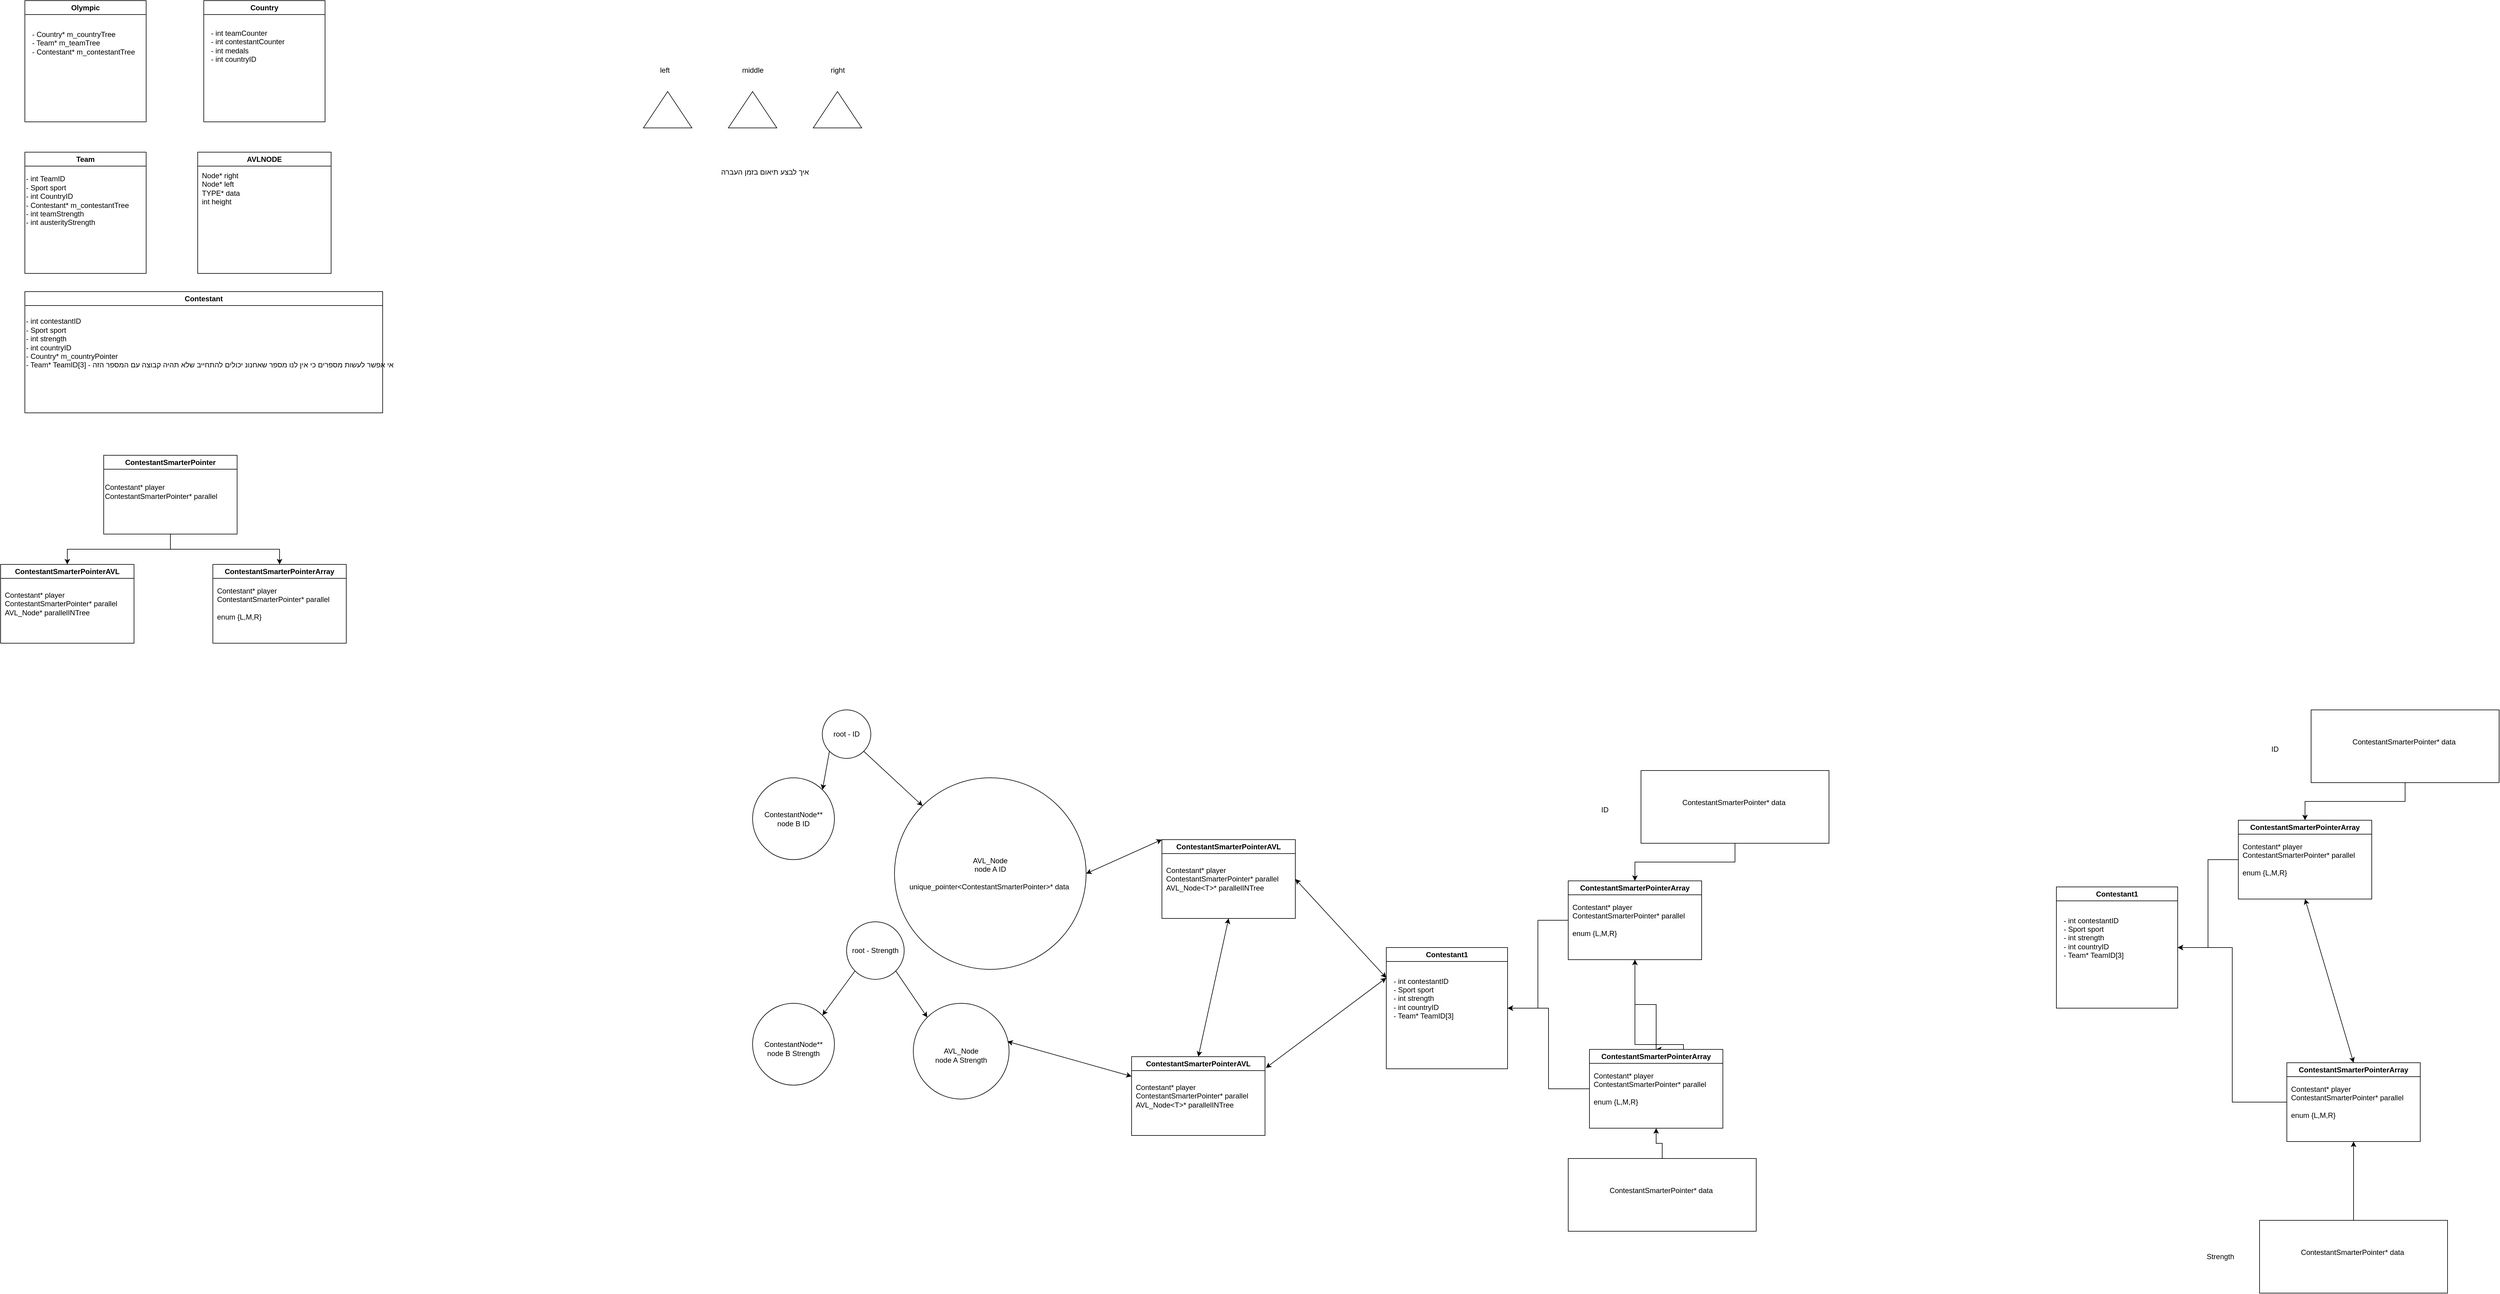 <mxfile version="23.1.5" type="device">
  <diagram name="Class digrams" id="4H7O5t1QDAGb7dw0we2P">
    <mxGraphModel dx="530" dy="702" grid="1" gridSize="10" guides="1" tooltips="1" connect="1" arrows="1" fold="1" page="1" pageScale="1" pageWidth="850" pageHeight="1100" math="0" shadow="0">
      <root>
        <mxCell id="0" />
        <mxCell id="1" parent="0" />
        <mxCell id="T2zxaJ50x-dEuRoKM8ko-1" value="Olympic" style="swimlane;whiteSpace=wrap;html=1;" parent="1" vertex="1">
          <mxGeometry x="130" y="90" width="200" height="200" as="geometry" />
        </mxCell>
        <mxCell id="T2zxaJ50x-dEuRoKM8ko-5" value="- Country* m_countryTree&lt;br&gt;- Team* m_teamTree&lt;br&gt;- Contestant* m_contestantTree&lt;br&gt;" style="text;html=1;align=left;verticalAlign=middle;resizable=0;points=[];autosize=1;strokeColor=none;fillColor=none;" parent="T2zxaJ50x-dEuRoKM8ko-1" vertex="1">
          <mxGeometry x="10" y="40" width="180" height="60" as="geometry" />
        </mxCell>
        <mxCell id="T2zxaJ50x-dEuRoKM8ko-2" value="Country" style="swimlane;whiteSpace=wrap;html=1;" parent="1" vertex="1">
          <mxGeometry x="425" y="90" width="200" height="200" as="geometry" />
        </mxCell>
        <mxCell id="T2zxaJ50x-dEuRoKM8ko-7" value="- int teamCounter&lt;br&gt;- int contestantCounter&lt;br&gt;- int medals&lt;br&gt;- int countryID" style="text;html=1;align=left;verticalAlign=middle;resizable=0;points=[];autosize=1;strokeColor=none;fillColor=none;" parent="T2zxaJ50x-dEuRoKM8ko-2" vertex="1">
          <mxGeometry x="10" y="40" width="140" height="70" as="geometry" />
        </mxCell>
        <mxCell id="T2zxaJ50x-dEuRoKM8ko-3" value="Team" style="swimlane;whiteSpace=wrap;html=1;" parent="1" vertex="1">
          <mxGeometry x="130" y="340" width="200" height="200" as="geometry" />
        </mxCell>
        <mxCell id="T2zxaJ50x-dEuRoKM8ko-6" value="- int TeamID&lt;br&gt;- Sport sport&lt;br&gt;- int CountryID&lt;br&gt;- Contestant* m_contestantTree&lt;br&gt;- int teamStrength&lt;br&gt;- int austerityStrength" style="text;html=1;align=left;verticalAlign=middle;resizable=0;points=[];autosize=1;strokeColor=none;fillColor=none;" parent="T2zxaJ50x-dEuRoKM8ko-3" vertex="1">
          <mxGeometry y="30" width="180" height="100" as="geometry" />
        </mxCell>
        <mxCell id="T2zxaJ50x-dEuRoKM8ko-4" value="Contestant" style="swimlane;whiteSpace=wrap;html=1;" parent="1" vertex="1">
          <mxGeometry x="130" y="570" width="590" height="200" as="geometry" />
        </mxCell>
        <mxCell id="T2zxaJ50x-dEuRoKM8ko-8" value="- int contestantID&lt;br&gt;- Sport sport&lt;br&gt;- int strength&lt;br&gt;- int countryID&lt;br&gt;- Country*&amp;nbsp;m_countryPointer&lt;br&gt;- Team* TeamID[3] - אי אפשר לעשות מספרים כי אין לנו מספר שאחנונ יכולים להתחייב שלא תהיה קבוצה עם המספר הזה" style="text;html=1;align=left;verticalAlign=middle;resizable=0;points=[];autosize=1;strokeColor=none;fillColor=none;" parent="T2zxaJ50x-dEuRoKM8ko-4" vertex="1">
          <mxGeometry y="35" width="590" height="100" as="geometry" />
        </mxCell>
        <mxCell id="T2zxaJ50x-dEuRoKM8ko-18" value="" style="triangle;whiteSpace=wrap;html=1;rotation=-90;" parent="1" vertex="1">
          <mxGeometry x="1160" y="230" width="60" height="80" as="geometry" />
        </mxCell>
        <mxCell id="T2zxaJ50x-dEuRoKM8ko-19" value="" style="triangle;whiteSpace=wrap;html=1;rotation=-90;" parent="1" vertex="1">
          <mxGeometry x="1300" y="230" width="60" height="80" as="geometry" />
        </mxCell>
        <mxCell id="T2zxaJ50x-dEuRoKM8ko-20" value="" style="triangle;whiteSpace=wrap;html=1;rotation=-90;" parent="1" vertex="1">
          <mxGeometry x="1440" y="230" width="60" height="80" as="geometry" />
        </mxCell>
        <mxCell id="T2zxaJ50x-dEuRoKM8ko-21" value="left" style="text;html=1;align=center;verticalAlign=middle;resizable=0;points=[];autosize=1;strokeColor=none;fillColor=none;" parent="1" vertex="1">
          <mxGeometry x="1165" y="190" width="40" height="30" as="geometry" />
        </mxCell>
        <mxCell id="T2zxaJ50x-dEuRoKM8ko-22" value="middle" style="text;html=1;align=center;verticalAlign=middle;resizable=0;points=[];autosize=1;strokeColor=none;fillColor=none;" parent="1" vertex="1">
          <mxGeometry x="1300" y="190" width="60" height="30" as="geometry" />
        </mxCell>
        <mxCell id="T2zxaJ50x-dEuRoKM8ko-23" value="right" style="text;html=1;align=center;verticalAlign=middle;resizable=0;points=[];autosize=1;strokeColor=none;fillColor=none;" parent="1" vertex="1">
          <mxGeometry x="1445" y="190" width="50" height="30" as="geometry" />
        </mxCell>
        <mxCell id="N83IAVNiODU6X3ACAAQW-1" value="AVLNODE" style="swimlane;whiteSpace=wrap;html=1;" parent="1" vertex="1">
          <mxGeometry x="415" y="340" width="220" height="200" as="geometry" />
        </mxCell>
        <mxCell id="N83IAVNiODU6X3ACAAQW-2" value="Node* right&lt;br&gt;Node*&amp;nbsp;left&lt;br&gt;TYPE* data&lt;br&gt;int height" style="text;html=1;align=left;verticalAlign=middle;resizable=0;points=[];autosize=1;strokeColor=none;fillColor=none;" parent="N83IAVNiODU6X3ACAAQW-1" vertex="1">
          <mxGeometry x="5" y="25" width="90" height="70" as="geometry" />
        </mxCell>
        <mxCell id="ulZXFaWOzzicwTLMzDGT-1" value="root - ID" style="ellipse;whiteSpace=wrap;html=1;aspect=fixed;" parent="1" vertex="1">
          <mxGeometry x="1445" y="1260" width="80" height="80" as="geometry" />
        </mxCell>
        <mxCell id="ulZXFaWOzzicwTLMzDGT-3" value="AVL_Node&lt;br&gt;node A ID&lt;br&gt;&lt;br&gt;unique_pointer&amp;lt;ContestantSmarterPointer&amp;gt;* data&amp;nbsp;" style="ellipse;whiteSpace=wrap;html=1;aspect=fixed;" parent="1" vertex="1">
          <mxGeometry x="1564" y="1372" width="316" height="316" as="geometry" />
        </mxCell>
        <mxCell id="ulZXFaWOzzicwTLMzDGT-5" value="" style="endArrow=classic;html=1;rounded=0;exitX=0;exitY=1;exitDx=0;exitDy=0;entryX=1;entryY=0;entryDx=0;entryDy=0;" parent="1" source="ulZXFaWOzzicwTLMzDGT-1" target="ulZXFaWOzzicwTLMzDGT-9" edge="1">
          <mxGeometry width="50" height="50" relative="1" as="geometry">
            <mxPoint x="1465" y="1482" as="sourcePoint" />
            <mxPoint x="1453.284" y="1483.716" as="targetPoint" />
          </mxGeometry>
        </mxCell>
        <mxCell id="ulZXFaWOzzicwTLMzDGT-7" value="" style="endArrow=classic;html=1;rounded=0;exitX=1;exitY=1;exitDx=0;exitDy=0;entryX=0;entryY=0;entryDx=0;entryDy=0;" parent="1" source="ulZXFaWOzzicwTLMzDGT-1" target="ulZXFaWOzzicwTLMzDGT-3" edge="1">
          <mxGeometry width="50" height="50" relative="1" as="geometry">
            <mxPoint x="1575" y="1452" as="sourcePoint" />
            <mxPoint x="1625" y="1402" as="targetPoint" />
          </mxGeometry>
        </mxCell>
        <mxCell id="ulZXFaWOzzicwTLMzDGT-8" value="איך לבצע תיאום בזמן העברה" style="text;html=1;align=center;verticalAlign=middle;resizable=0;points=[];autosize=1;strokeColor=none;fillColor=none;" parent="1" vertex="1">
          <mxGeometry x="1270" y="358" width="160" height="30" as="geometry" />
        </mxCell>
        <mxCell id="ulZXFaWOzzicwTLMzDGT-9" value="ContestantNode**&lt;br style=&quot;border-color: var(--border-color);&quot;&gt;node B ID" style="ellipse;whiteSpace=wrap;html=1;aspect=fixed;" parent="1" vertex="1">
          <mxGeometry x="1330" y="1372" width="135" height="135" as="geometry" />
        </mxCell>
        <mxCell id="ulZXFaWOzzicwTLMzDGT-10" value="root - Strength" style="ellipse;whiteSpace=wrap;html=1;aspect=fixed;" parent="1" vertex="1">
          <mxGeometry x="1485" y="1609.5" width="95" height="95" as="geometry" />
        </mxCell>
        <mxCell id="ulZXFaWOzzicwTLMzDGT-11" value="&lt;br&gt;AVL_Node&lt;br style=&quot;border-color: var(--border-color); color: rgb(0, 0, 0); font-family: Helvetica; font-size: 12px; font-style: normal; font-variant-ligatures: normal; font-variant-caps: normal; font-weight: 400; letter-spacing: normal; orphans: 2; text-align: center; text-indent: 0px; text-transform: none; widows: 2; word-spacing: 0px; -webkit-text-stroke-width: 0px; background-color: rgb(251, 251, 251); text-decoration-thickness: initial; text-decoration-style: initial; text-decoration-color: initial;&quot;&gt;node A Strength" style="ellipse;whiteSpace=wrap;html=1;aspect=fixed;" parent="1" vertex="1">
          <mxGeometry x="1595" y="1744" width="158" height="158" as="geometry" />
        </mxCell>
        <mxCell id="ulZXFaWOzzicwTLMzDGT-12" value="" style="endArrow=classic;html=1;rounded=0;exitX=0;exitY=1;exitDx=0;exitDy=0;entryX=1;entryY=0;entryDx=0;entryDy=0;" parent="1" source="ulZXFaWOzzicwTLMzDGT-10" target="ulZXFaWOzzicwTLMzDGT-15" edge="1">
          <mxGeometry width="50" height="50" relative="1" as="geometry">
            <mxPoint x="1465" y="1774" as="sourcePoint" />
            <mxPoint x="1453.284" y="1775.716" as="targetPoint" />
          </mxGeometry>
        </mxCell>
        <mxCell id="ulZXFaWOzzicwTLMzDGT-15" value="&lt;br style=&quot;border-color: var(--border-color);&quot;&gt;ContestantNode**&lt;br style=&quot;border-color: var(--border-color);&quot;&gt;&lt;span style=&quot;border-color: var(--border-color);&quot;&gt;node B Strength&lt;/span&gt;" style="ellipse;whiteSpace=wrap;html=1;aspect=fixed;" parent="1" vertex="1">
          <mxGeometry x="1330" y="1744" width="135" height="135" as="geometry" />
        </mxCell>
        <mxCell id="ulZXFaWOzzicwTLMzDGT-17" value="Contestant1" style="swimlane;whiteSpace=wrap;html=1;" parent="1" vertex="1">
          <mxGeometry x="3480" y="1552" width="200" height="200" as="geometry" />
        </mxCell>
        <mxCell id="ulZXFaWOzzicwTLMzDGT-70" value="- int contestantID&lt;br style=&quot;border-color: var(--border-color);&quot;&gt;&lt;span style=&quot;&quot;&gt;- Sport sport&lt;/span&gt;&lt;br style=&quot;border-color: var(--border-color);&quot;&gt;&lt;span style=&quot;&quot;&gt;- int strength&lt;/span&gt;&lt;br style=&quot;border-color: var(--border-color);&quot;&gt;&lt;span style=&quot;&quot;&gt;- int countryID&lt;/span&gt;&lt;br style=&quot;border-color: var(--border-color);&quot;&gt;&lt;span style=&quot;&quot;&gt;- Team* TeamID[3]&lt;/span&gt;" style="text;html=1;align=left;verticalAlign=middle;resizable=0;points=[];autosize=1;strokeColor=none;fillColor=none;" parent="ulZXFaWOzzicwTLMzDGT-17" vertex="1">
          <mxGeometry x="10" y="39" width="120" height="90" as="geometry" />
        </mxCell>
        <mxCell id="ulZXFaWOzzicwTLMzDGT-46" value="" style="endArrow=classic;html=1;rounded=0;exitX=1;exitY=1;exitDx=0;exitDy=0;entryX=0;entryY=0;entryDx=0;entryDy=0;" parent="1" source="ulZXFaWOzzicwTLMzDGT-10" target="ulZXFaWOzzicwTLMzDGT-11" edge="1">
          <mxGeometry width="50" height="50" relative="1" as="geometry">
            <mxPoint x="1565" y="1722" as="sourcePoint" />
            <mxPoint x="1533" y="1784" as="targetPoint" />
          </mxGeometry>
        </mxCell>
        <mxCell id="ulZXFaWOzzicwTLMzDGT-101" value="ContestantSmarterPointerArray" style="swimlane;whiteSpace=wrap;html=1;" parent="1" vertex="1">
          <mxGeometry x="440" y="1020" width="220" height="130" as="geometry" />
        </mxCell>
        <mxCell id="ulZXFaWOzzicwTLMzDGT-102" value="Contestant* player&lt;br&gt;ContestantSmarterPointer* parallel&lt;br&gt;&lt;br&gt;enum {L,M,R}" style="text;html=1;align=left;verticalAlign=middle;resizable=0;points=[];autosize=1;strokeColor=none;fillColor=none;" parent="ulZXFaWOzzicwTLMzDGT-101" vertex="1">
          <mxGeometry x="5" y="30" width="210" height="70" as="geometry" />
        </mxCell>
        <mxCell id="ulZXFaWOzzicwTLMzDGT-103" value="ContestantSmarterPointerAVL" style="swimlane;whiteSpace=wrap;html=1;" parent="1" vertex="1">
          <mxGeometry x="90" y="1020" width="220" height="130" as="geometry" />
        </mxCell>
        <mxCell id="ulZXFaWOzzicwTLMzDGT-104" value="Contestant* player&lt;br&gt;ContestantSmarterPointer* parallel&lt;br&gt;AVL_Node* parallelINTree" style="text;html=1;align=left;verticalAlign=middle;resizable=0;points=[];autosize=1;strokeColor=none;fillColor=none;" parent="ulZXFaWOzzicwTLMzDGT-103" vertex="1">
          <mxGeometry x="5" y="35" width="210" height="60" as="geometry" />
        </mxCell>
        <mxCell id="ulZXFaWOzzicwTLMzDGT-106" value="ContestantSmarterPointer" style="swimlane;whiteSpace=wrap;html=1;" parent="1" vertex="1">
          <mxGeometry x="260" y="840" width="220" height="130" as="geometry" />
        </mxCell>
        <mxCell id="ulZXFaWOzzicwTLMzDGT-107" value="Contestant* player&lt;br&gt;ContestantSmarterPointer* parallel" style="text;html=1;align=left;verticalAlign=middle;resizable=0;points=[];autosize=1;strokeColor=none;fillColor=none;" parent="ulZXFaWOzzicwTLMzDGT-106" vertex="1">
          <mxGeometry y="40" width="210" height="40" as="geometry" />
        </mxCell>
        <mxCell id="ulZXFaWOzzicwTLMzDGT-108" style="edgeStyle=orthogonalEdgeStyle;rounded=0;orthogonalLoop=1;jettySize=auto;html=1;" parent="1" source="ulZXFaWOzzicwTLMzDGT-106" target="ulZXFaWOzzicwTLMzDGT-103" edge="1">
          <mxGeometry relative="1" as="geometry" />
        </mxCell>
        <mxCell id="ulZXFaWOzzicwTLMzDGT-109" style="edgeStyle=orthogonalEdgeStyle;rounded=0;orthogonalLoop=1;jettySize=auto;html=1;exitX=0.5;exitY=1;exitDx=0;exitDy=0;" parent="1" source="ulZXFaWOzzicwTLMzDGT-106" target="ulZXFaWOzzicwTLMzDGT-101" edge="1">
          <mxGeometry relative="1" as="geometry">
            <mxPoint x="557" y="1023" as="targetPoint" />
          </mxGeometry>
        </mxCell>
        <mxCell id="ulZXFaWOzzicwTLMzDGT-115" style="edgeStyle=orthogonalEdgeStyle;rounded=0;orthogonalLoop=1;jettySize=auto;html=1;entryX=1;entryY=0.5;entryDx=0;entryDy=0;" parent="1" source="ulZXFaWOzzicwTLMzDGT-111" target="ulZXFaWOzzicwTLMzDGT-17" edge="1">
          <mxGeometry relative="1" as="geometry" />
        </mxCell>
        <mxCell id="ulZXFaWOzzicwTLMzDGT-111" value="ContestantSmarterPointerArray" style="swimlane;whiteSpace=wrap;html=1;" parent="1" vertex="1">
          <mxGeometry x="3780" y="1442" width="220" height="130" as="geometry" />
        </mxCell>
        <mxCell id="ulZXFaWOzzicwTLMzDGT-112" value="Contestant* player&lt;br&gt;ContestantSmarterPointer* parallel&lt;br&gt;&lt;br&gt;enum {L,M,R}" style="text;html=1;align=left;verticalAlign=middle;resizable=0;points=[];autosize=1;strokeColor=none;fillColor=none;" parent="ulZXFaWOzzicwTLMzDGT-111" vertex="1">
          <mxGeometry x="5" y="30" width="210" height="70" as="geometry" />
        </mxCell>
        <mxCell id="ulZXFaWOzzicwTLMzDGT-120" style="edgeStyle=orthogonalEdgeStyle;rounded=0;orthogonalLoop=1;jettySize=auto;html=1;entryX=0.5;entryY=0;entryDx=0;entryDy=0;" parent="1" source="ulZXFaWOzzicwTLMzDGT-119" target="ulZXFaWOzzicwTLMzDGT-111" edge="1">
          <mxGeometry relative="1" as="geometry" />
        </mxCell>
        <mxCell id="ulZXFaWOzzicwTLMzDGT-119" value="&#xa;&lt;span style=&quot;color: rgb(0, 0, 0); font-family: Helvetica; font-size: 12px; font-style: normal; font-variant-ligatures: normal; font-variant-caps: normal; font-weight: 400; letter-spacing: normal; orphans: 2; text-align: center; text-indent: 0px; text-transform: none; widows: 2; word-spacing: 0px; -webkit-text-stroke-width: 0px; background-color: rgb(251, 251, 251); text-decoration-thickness: initial; text-decoration-style: initial; text-decoration-color: initial; float: none; display: inline !important;&quot;&gt;ContestantSmarterPointer* data&amp;nbsp;&lt;/span&gt;&#xa;&#xa;" style="rounded=0;whiteSpace=wrap;html=1;" parent="1" vertex="1">
          <mxGeometry x="3900" y="1260" width="310" height="120" as="geometry" />
        </mxCell>
        <mxCell id="ulZXFaWOzzicwTLMzDGT-123" value="ID" style="text;html=1;align=center;verticalAlign=middle;resizable=0;points=[];autosize=1;strokeColor=none;fillColor=none;" parent="1" vertex="1">
          <mxGeometry x="3820" y="1310" width="40" height="30" as="geometry" />
        </mxCell>
        <mxCell id="ulZXFaWOzzicwTLMzDGT-138" style="edgeStyle=orthogonalEdgeStyle;rounded=0;orthogonalLoop=1;jettySize=auto;html=1;entryX=0.5;entryY=1;entryDx=0;entryDy=0;" parent="1" source="ulZXFaWOzzicwTLMzDGT-134" target="ulZXFaWOzzicwTLMzDGT-136" edge="1">
          <mxGeometry relative="1" as="geometry" />
        </mxCell>
        <mxCell id="ulZXFaWOzzicwTLMzDGT-134" value="&#xa;&lt;span style=&quot;color: rgb(0, 0, 0); font-family: Helvetica; font-size: 12px; font-style: normal; font-variant-ligatures: normal; font-variant-caps: normal; font-weight: 400; letter-spacing: normal; orphans: 2; text-align: center; text-indent: 0px; text-transform: none; widows: 2; word-spacing: 0px; -webkit-text-stroke-width: 0px; background-color: rgb(251, 251, 251); text-decoration-thickness: initial; text-decoration-style: initial; text-decoration-color: initial; float: none; display: inline !important;&quot;&gt;ContestantSmarterPointer* data&amp;nbsp;&lt;/span&gt;&#xa;&#xa;" style="rounded=0;whiteSpace=wrap;html=1;" parent="1" vertex="1">
          <mxGeometry x="3815" y="2102" width="310" height="120" as="geometry" />
        </mxCell>
        <mxCell id="ulZXFaWOzzicwTLMzDGT-140" style="edgeStyle=orthogonalEdgeStyle;rounded=0;orthogonalLoop=1;jettySize=auto;html=1;entryX=1;entryY=0.5;entryDx=0;entryDy=0;" parent="1" source="ulZXFaWOzzicwTLMzDGT-136" target="ulZXFaWOzzicwTLMzDGT-17" edge="1">
          <mxGeometry relative="1" as="geometry" />
        </mxCell>
        <mxCell id="ulZXFaWOzzicwTLMzDGT-136" value="ContestantSmarterPointerArray" style="swimlane;whiteSpace=wrap;html=1;" parent="1" vertex="1">
          <mxGeometry x="3860" y="1842" width="220" height="130" as="geometry" />
        </mxCell>
        <mxCell id="ulZXFaWOzzicwTLMzDGT-137" value="Contestant* player&lt;br&gt;ContestantSmarterPointer* parallel&lt;br&gt;&lt;br&gt;enum {L,M,R}" style="text;html=1;align=left;verticalAlign=middle;resizable=0;points=[];autosize=1;strokeColor=none;fillColor=none;" parent="ulZXFaWOzzicwTLMzDGT-136" vertex="1">
          <mxGeometry x="5" y="30" width="210" height="70" as="geometry" />
        </mxCell>
        <mxCell id="ulZXFaWOzzicwTLMzDGT-143" value="Contestant1" style="swimlane;whiteSpace=wrap;html=1;" parent="1" vertex="1">
          <mxGeometry x="2375" y="1652" width="200" height="200" as="geometry" />
        </mxCell>
        <mxCell id="ulZXFaWOzzicwTLMzDGT-144" value="- int contestantID&lt;br style=&quot;border-color: var(--border-color);&quot;&gt;&lt;span style=&quot;&quot;&gt;- Sport sport&lt;/span&gt;&lt;br style=&quot;border-color: var(--border-color);&quot;&gt;&lt;span style=&quot;&quot;&gt;- int strength&lt;/span&gt;&lt;br style=&quot;border-color: var(--border-color);&quot;&gt;&lt;span style=&quot;&quot;&gt;- int countryID&lt;/span&gt;&lt;br style=&quot;border-color: var(--border-color);&quot;&gt;&lt;span style=&quot;&quot;&gt;- Team* TeamID[3]&lt;/span&gt;" style="text;html=1;align=left;verticalAlign=middle;resizable=0;points=[];autosize=1;strokeColor=none;fillColor=none;" parent="ulZXFaWOzzicwTLMzDGT-143" vertex="1">
          <mxGeometry x="10" y="39" width="120" height="90" as="geometry" />
        </mxCell>
        <mxCell id="ulZXFaWOzzicwTLMzDGT-145" style="edgeStyle=orthogonalEdgeStyle;rounded=0;orthogonalLoop=1;jettySize=auto;html=1;entryX=1;entryY=0.5;entryDx=0;entryDy=0;" parent="1" source="ulZXFaWOzzicwTLMzDGT-146" target="ulZXFaWOzzicwTLMzDGT-143" edge="1">
          <mxGeometry relative="1" as="geometry" />
        </mxCell>
        <mxCell id="ulZXFaWOzzicwTLMzDGT-146" value="ContestantSmarterPointerArray" style="swimlane;whiteSpace=wrap;html=1;" parent="1" vertex="1">
          <mxGeometry x="2675" y="1542" width="220" height="130" as="geometry" />
        </mxCell>
        <mxCell id="ulZXFaWOzzicwTLMzDGT-147" value="Contestant* player&lt;br&gt;ContestantSmarterPointer* parallel&lt;br&gt;&lt;br&gt;enum {L,M,R}" style="text;html=1;align=left;verticalAlign=middle;resizable=0;points=[];autosize=1;strokeColor=none;fillColor=none;" parent="ulZXFaWOzzicwTLMzDGT-146" vertex="1">
          <mxGeometry x="5" y="30" width="210" height="70" as="geometry" />
        </mxCell>
        <mxCell id="ulZXFaWOzzicwTLMzDGT-148" style="edgeStyle=orthogonalEdgeStyle;rounded=0;orthogonalLoop=1;jettySize=auto;html=1;entryX=0.5;entryY=0;entryDx=0;entryDy=0;" parent="1" source="ulZXFaWOzzicwTLMzDGT-149" target="ulZXFaWOzzicwTLMzDGT-146" edge="1">
          <mxGeometry relative="1" as="geometry" />
        </mxCell>
        <mxCell id="ulZXFaWOzzicwTLMzDGT-149" value="&#xa;&lt;span style=&quot;color: rgb(0, 0, 0); font-family: Helvetica; font-size: 12px; font-style: normal; font-variant-ligatures: normal; font-variant-caps: normal; font-weight: 400; letter-spacing: normal; orphans: 2; text-align: center; text-indent: 0px; text-transform: none; widows: 2; word-spacing: 0px; -webkit-text-stroke-width: 0px; background-color: rgb(251, 251, 251); text-decoration-thickness: initial; text-decoration-style: initial; text-decoration-color: initial; float: none; display: inline !important;&quot;&gt;ContestantSmarterPointer* data&amp;nbsp;&lt;/span&gt;&#xa;&#xa;" style="rounded=0;whiteSpace=wrap;html=1;" parent="1" vertex="1">
          <mxGeometry x="2795" y="1360" width="310" height="120" as="geometry" />
        </mxCell>
        <mxCell id="ulZXFaWOzzicwTLMzDGT-150" value="ID" style="text;html=1;align=center;verticalAlign=middle;resizable=0;points=[];autosize=1;strokeColor=none;fillColor=none;" parent="1" vertex="1">
          <mxGeometry x="2715" y="1410" width="40" height="30" as="geometry" />
        </mxCell>
        <mxCell id="ulZXFaWOzzicwTLMzDGT-151" style="edgeStyle=orthogonalEdgeStyle;rounded=0;orthogonalLoop=1;jettySize=auto;html=1;entryX=0.5;entryY=0;entryDx=0;entryDy=0;exitX=0.5;exitY=1;exitDx=0;exitDy=0;" parent="1" source="ulZXFaWOzzicwTLMzDGT-146" target="ulZXFaWOzzicwTLMzDGT-156" edge="1">
          <mxGeometry relative="1" as="geometry">
            <Array as="points">
              <mxPoint x="2785" y="1812" />
              <mxPoint x="2865" y="1812" />
            </Array>
          </mxGeometry>
        </mxCell>
        <mxCell id="ulZXFaWOzzicwTLMzDGT-152" style="edgeStyle=orthogonalEdgeStyle;rounded=0;orthogonalLoop=1;jettySize=auto;html=1;entryX=0.5;entryY=1;entryDx=0;entryDy=0;" parent="1" source="ulZXFaWOzzicwTLMzDGT-153" target="ulZXFaWOzzicwTLMzDGT-156" edge="1">
          <mxGeometry relative="1" as="geometry" />
        </mxCell>
        <mxCell id="ulZXFaWOzzicwTLMzDGT-153" value="&#xa;&lt;span style=&quot;color: rgb(0, 0, 0); font-family: Helvetica; font-size: 12px; font-style: normal; font-variant-ligatures: normal; font-variant-caps: normal; font-weight: 400; letter-spacing: normal; orphans: 2; text-align: center; text-indent: 0px; text-transform: none; widows: 2; word-spacing: 0px; -webkit-text-stroke-width: 0px; background-color: rgb(251, 251, 251); text-decoration-thickness: initial; text-decoration-style: initial; text-decoration-color: initial; float: none; display: inline !important;&quot;&gt;ContestantSmarterPointer* data&amp;nbsp;&lt;/span&gt;&#xa;&#xa;" style="rounded=0;whiteSpace=wrap;html=1;" parent="1" vertex="1">
          <mxGeometry x="2675" y="2000" width="310" height="120" as="geometry" />
        </mxCell>
        <mxCell id="ulZXFaWOzzicwTLMzDGT-154" style="edgeStyle=orthogonalEdgeStyle;rounded=0;orthogonalLoop=1;jettySize=auto;html=1;entryX=1;entryY=0.5;entryDx=0;entryDy=0;" parent="1" source="ulZXFaWOzzicwTLMzDGT-156" target="ulZXFaWOzzicwTLMzDGT-143" edge="1">
          <mxGeometry relative="1" as="geometry" />
        </mxCell>
        <mxCell id="ulZXFaWOzzicwTLMzDGT-155" style="edgeStyle=orthogonalEdgeStyle;rounded=0;orthogonalLoop=1;jettySize=auto;html=1;entryX=0.5;entryY=1;entryDx=0;entryDy=0;" parent="1" source="ulZXFaWOzzicwTLMzDGT-156" target="ulZXFaWOzzicwTLMzDGT-146" edge="1">
          <mxGeometry relative="1" as="geometry" />
        </mxCell>
        <mxCell id="ulZXFaWOzzicwTLMzDGT-156" value="ContestantSmarterPointerArray" style="swimlane;whiteSpace=wrap;html=1;" parent="1" vertex="1">
          <mxGeometry x="2710" y="1820" width="220" height="130" as="geometry" />
        </mxCell>
        <mxCell id="ulZXFaWOzzicwTLMzDGT-157" value="Contestant* player&lt;br&gt;ContestantSmarterPointer* parallel&lt;br&gt;&lt;br&gt;enum {L,M,R}" style="text;html=1;align=left;verticalAlign=middle;resizable=0;points=[];autosize=1;strokeColor=none;fillColor=none;" parent="ulZXFaWOzzicwTLMzDGT-156" vertex="1">
          <mxGeometry x="5" y="30" width="210" height="70" as="geometry" />
        </mxCell>
        <mxCell id="ulZXFaWOzzicwTLMzDGT-158" value="ContestantSmarterPointerAVL" style="swimlane;whiteSpace=wrap;html=1;" parent="1" vertex="1">
          <mxGeometry x="2005" y="1474" width="220" height="130" as="geometry" />
        </mxCell>
        <mxCell id="ulZXFaWOzzicwTLMzDGT-159" value="Contestant* player&lt;br&gt;ContestantSmarterPointer* parallel&lt;br&gt;AVL_Node&amp;lt;T&amp;gt;* parallelINTree" style="text;html=1;align=left;verticalAlign=middle;resizable=0;points=[];autosize=1;strokeColor=none;fillColor=none;" parent="ulZXFaWOzzicwTLMzDGT-158" vertex="1">
          <mxGeometry x="5" y="35" width="210" height="60" as="geometry" />
        </mxCell>
        <mxCell id="ulZXFaWOzzicwTLMzDGT-160" value="ContestantSmarterPointerAVL" style="swimlane;whiteSpace=wrap;html=1;" parent="1" vertex="1">
          <mxGeometry x="1955" y="1832" width="220" height="130" as="geometry" />
        </mxCell>
        <mxCell id="ulZXFaWOzzicwTLMzDGT-161" value="Contestant* player&lt;br&gt;ContestantSmarterPointer* parallel&lt;br&gt;AVL_Node&amp;lt;T&amp;gt;* parallelINTree" style="text;html=1;align=left;verticalAlign=middle;resizable=0;points=[];autosize=1;strokeColor=none;fillColor=none;" parent="ulZXFaWOzzicwTLMzDGT-160" vertex="1">
          <mxGeometry x="5" y="35" width="210" height="60" as="geometry" />
        </mxCell>
        <mxCell id="ulZXFaWOzzicwTLMzDGT-163" value="" style="endArrow=classic;startArrow=classic;html=1;rounded=0;exitX=1;exitY=0.5;exitDx=0;exitDy=0;entryX=0;entryY=0;entryDx=0;entryDy=0;" parent="1" source="ulZXFaWOzzicwTLMzDGT-3" target="ulZXFaWOzzicwTLMzDGT-158" edge="1">
          <mxGeometry width="50" height="50" relative="1" as="geometry">
            <mxPoint x="2025" y="1742" as="sourcePoint" />
            <mxPoint x="2010" y="1580" as="targetPoint" />
          </mxGeometry>
        </mxCell>
        <mxCell id="ulZXFaWOzzicwTLMzDGT-164" value="" style="endArrow=classic;startArrow=classic;html=1;rounded=0;exitX=0.982;exitY=0.398;exitDx=0;exitDy=0;exitPerimeter=0;entryX=0;entryY=0.25;entryDx=0;entryDy=0;" parent="1" source="ulZXFaWOzzicwTLMzDGT-11" target="ulZXFaWOzzicwTLMzDGT-160" edge="1">
          <mxGeometry width="50" height="50" relative="1" as="geometry">
            <mxPoint x="1945" y="1842" as="sourcePoint" />
            <mxPoint x="1995" y="1792" as="targetPoint" />
          </mxGeometry>
        </mxCell>
        <mxCell id="ulZXFaWOzzicwTLMzDGT-165" value="" style="endArrow=classic;startArrow=classic;html=1;rounded=0;exitX=1.006;exitY=0.143;exitDx=0;exitDy=0;exitPerimeter=0;entryX=0;entryY=0.25;entryDx=0;entryDy=0;" parent="1" source="ulZXFaWOzzicwTLMzDGT-160" target="ulZXFaWOzzicwTLMzDGT-143" edge="1">
          <mxGeometry width="50" height="50" relative="1" as="geometry">
            <mxPoint x="2315" y="1982" as="sourcePoint" />
            <mxPoint x="2365" y="1932" as="targetPoint" />
          </mxGeometry>
        </mxCell>
        <mxCell id="ulZXFaWOzzicwTLMzDGT-166" value="" style="endArrow=classic;startArrow=classic;html=1;rounded=0;entryX=0.5;entryY=1;entryDx=0;entryDy=0;exitX=0.5;exitY=0;exitDx=0;exitDy=0;" parent="1" source="ulZXFaWOzzicwTLMzDGT-160" target="ulZXFaWOzzicwTLMzDGT-158" edge="1">
          <mxGeometry width="50" height="50" relative="1" as="geometry">
            <mxPoint x="2055" y="1802" as="sourcePoint" />
            <mxPoint x="2105" y="1752" as="targetPoint" />
          </mxGeometry>
        </mxCell>
        <mxCell id="ulZXFaWOzzicwTLMzDGT-167" value="" style="endArrow=classic;startArrow=classic;html=1;rounded=0;exitX=1;exitY=0.5;exitDx=0;exitDy=0;entryX=0;entryY=0.25;entryDx=0;entryDy=0;" parent="1" source="ulZXFaWOzzicwTLMzDGT-158" target="ulZXFaWOzzicwTLMzDGT-143" edge="1">
          <mxGeometry width="50" height="50" relative="1" as="geometry">
            <mxPoint x="2325" y="1632" as="sourcePoint" />
            <mxPoint x="2375" y="1582" as="targetPoint" />
          </mxGeometry>
        </mxCell>
        <mxCell id="ulZXFaWOzzicwTLMzDGT-168" value="Strength" style="text;html=1;align=center;verticalAlign=middle;resizable=0;points=[];autosize=1;strokeColor=none;fillColor=none;" parent="1" vertex="1">
          <mxGeometry x="3715" y="2147" width="70" height="30" as="geometry" />
        </mxCell>
        <mxCell id="ulZXFaWOzzicwTLMzDGT-170" value="" style="endArrow=classic;startArrow=classic;html=1;rounded=0;entryX=0.5;entryY=1;entryDx=0;entryDy=0;exitX=0.5;exitY=0;exitDx=0;exitDy=0;" parent="1" source="ulZXFaWOzzicwTLMzDGT-136" target="ulZXFaWOzzicwTLMzDGT-111" edge="1">
          <mxGeometry width="50" height="50" relative="1" as="geometry">
            <mxPoint x="3980" y="1720" as="sourcePoint" />
            <mxPoint x="4030" y="1670" as="targetPoint" />
          </mxGeometry>
        </mxCell>
      </root>
    </mxGraphModel>
  </diagram>
</mxfile>
